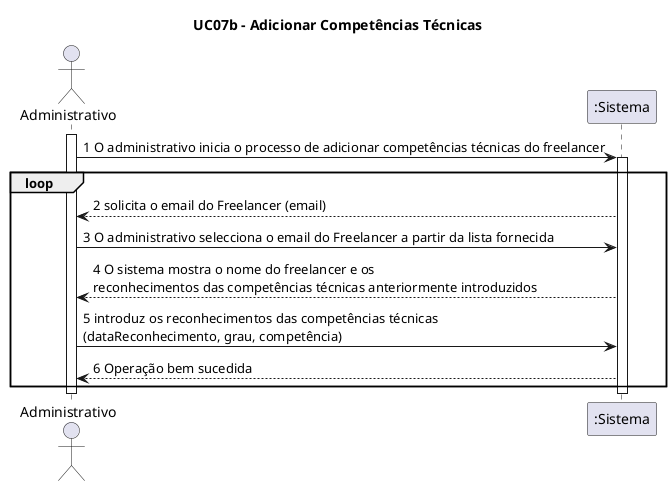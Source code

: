 @startuml

title UC07b - Adicionar Competências Técnicas

actor Administrativo
participant ":Sistema" as Sistema

activate Administrativo

Administrativo -> Sistema : 1 O administrativo inicia o processo de adicionar competências técnicas do freelancer
activate Sistema

loop
Sistema --> Administrativo: 2 solicita o email do Freelancer (email)
Administrativo -> Sistema: 3 O administrativo selecciona o email do Freelancer a partir da lista fornecida
Sistema --> Administrativo: 4 O sistema mostra o nome do freelancer e os \nreconhecimentos das competências técnicas anteriormente introduzidos
Administrativo -> Sistema: 5 introduz os reconhecimentos das competências técnicas \n(dataReconhecimento, grau, competência)
Sistema --> Administrativo: 6 Operação bem sucedida
end

deactivate Administrativo
deactivate Sistema

@enduml